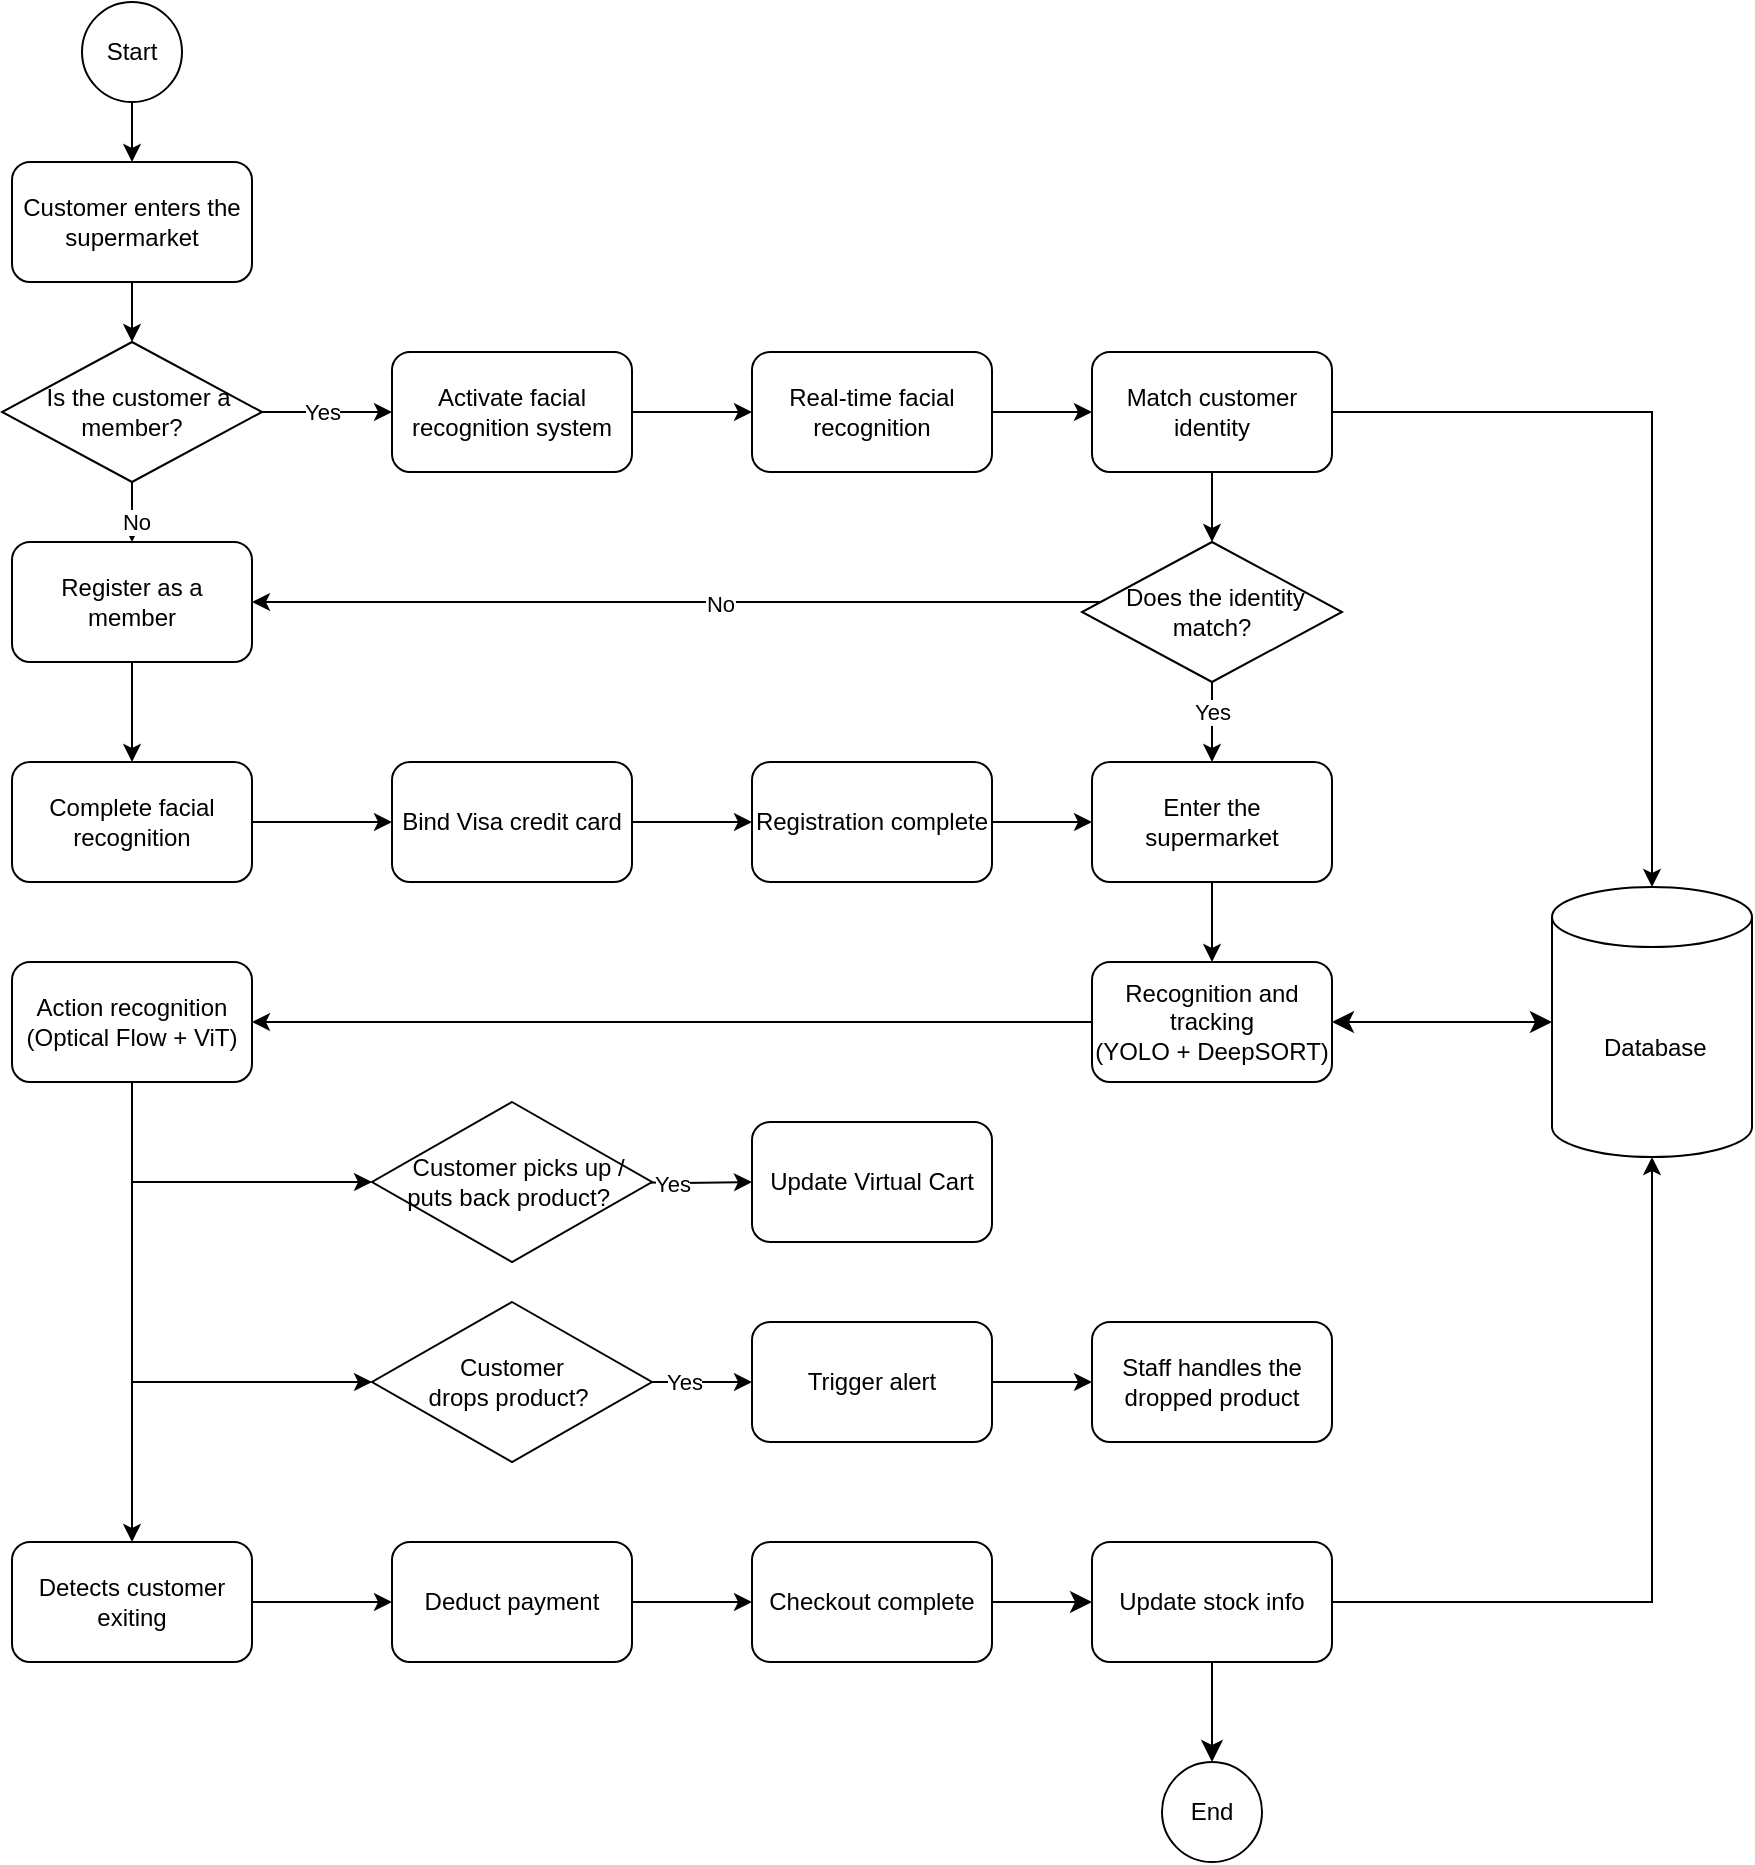 <mxfile version="26.0.8">
  <diagram id="C5RBs43oDa-KdzZeNtuy" name="Page-1">
    <mxGraphModel dx="714" dy="907" grid="1" gridSize="10" guides="1" tooltips="1" connect="1" arrows="1" fold="1" page="1" pageScale="1" pageWidth="827" pageHeight="1169" math="0" shadow="0">
      <root>
        <mxCell id="WIyWlLk6GJQsqaUBKTNV-0" />
        <mxCell id="WIyWlLk6GJQsqaUBKTNV-1" parent="WIyWlLk6GJQsqaUBKTNV-0" />
        <mxCell id="DH9YnwBXeE9jykHtQt9v-0" value="&lt;div&gt;&lt;p class=&quot;p1&quot;&gt;Start&lt;/p&gt;&lt;/div&gt;" style="ellipse;whiteSpace=wrap;html=1;aspect=fixed;" parent="WIyWlLk6GJQsqaUBKTNV-1" vertex="1">
          <mxGeometry x="105" y="60" width="50" height="50" as="geometry" />
        </mxCell>
        <mxCell id="DH9YnwBXeE9jykHtQt9v-9" value="" style="edgeStyle=orthogonalEdgeStyle;rounded=0;orthogonalLoop=1;jettySize=auto;html=1;" parent="WIyWlLk6GJQsqaUBKTNV-1" source="DH9YnwBXeE9jykHtQt9v-1" target="DH9YnwBXeE9jykHtQt9v-4" edge="1">
          <mxGeometry relative="1" as="geometry" />
        </mxCell>
        <mxCell id="DH9YnwBXeE9jykHtQt9v-1" value="&lt;p class=&quot;p1&quot;&gt;Customer enters the supermarket&lt;/p&gt;" style="rounded=1;whiteSpace=wrap;html=1;" parent="WIyWlLk6GJQsqaUBKTNV-1" vertex="1">
          <mxGeometry x="70" y="140" width="120" height="60" as="geometry" />
        </mxCell>
        <mxCell id="DH9YnwBXeE9jykHtQt9v-11" value="" style="edgeStyle=orthogonalEdgeStyle;rounded=0;orthogonalLoop=1;jettySize=auto;html=1;" parent="WIyWlLk6GJQsqaUBKTNV-1" source="DH9YnwBXeE9jykHtQt9v-2" target="DH9YnwBXeE9jykHtQt9v-10" edge="1">
          <mxGeometry relative="1" as="geometry" />
        </mxCell>
        <mxCell id="DH9YnwBXeE9jykHtQt9v-2" value="&lt;p class=&quot;p1&quot;&gt;Activate facial recognition system&lt;/p&gt;" style="rounded=1;whiteSpace=wrap;html=1;" parent="WIyWlLk6GJQsqaUBKTNV-1" vertex="1">
          <mxGeometry x="260" y="235" width="120" height="60" as="geometry" />
        </mxCell>
        <mxCell id="DH9YnwBXeE9jykHtQt9v-24" value="" style="edgeStyle=orthogonalEdgeStyle;rounded=0;orthogonalLoop=1;jettySize=auto;html=1;" parent="WIyWlLk6GJQsqaUBKTNV-1" source="DH9YnwBXeE9jykHtQt9v-4" target="DH9YnwBXeE9jykHtQt9v-23" edge="1">
          <mxGeometry relative="1" as="geometry" />
        </mxCell>
        <mxCell id="DH9YnwBXeE9jykHtQt9v-25" value="No" style="edgeLabel;html=1;align=center;verticalAlign=middle;resizable=0;points=[];" parent="DH9YnwBXeE9jykHtQt9v-24" vertex="1" connectable="0">
          <mxGeometry x="-0.224" y="2" relative="1" as="geometry">
            <mxPoint as="offset" />
          </mxGeometry>
        </mxCell>
        <mxCell id="DH9YnwBXeE9jykHtQt9v-4" value="&lt;p class=&quot;p1&quot;&gt;&amp;nbsp; Is the customer a member?&lt;/p&gt;" style="rhombus;whiteSpace=wrap;html=1;" parent="WIyWlLk6GJQsqaUBKTNV-1" vertex="1">
          <mxGeometry x="65" y="230" width="130" height="70" as="geometry" />
        </mxCell>
        <mxCell id="DH9YnwBXeE9jykHtQt9v-5" value="" style="endArrow=classic;html=1;rounded=0;exitX=1;exitY=0.5;exitDx=0;exitDy=0;entryX=0;entryY=0.5;entryDx=0;entryDy=0;" parent="WIyWlLk6GJQsqaUBKTNV-1" source="DH9YnwBXeE9jykHtQt9v-4" target="DH9YnwBXeE9jykHtQt9v-2" edge="1">
          <mxGeometry width="50" height="50" relative="1" as="geometry">
            <mxPoint x="310" y="270" as="sourcePoint" />
            <mxPoint x="360" y="220" as="targetPoint" />
          </mxGeometry>
        </mxCell>
        <mxCell id="DH9YnwBXeE9jykHtQt9v-6" value="Yes" style="edgeLabel;html=1;align=center;verticalAlign=middle;resizable=0;points=[];" parent="DH9YnwBXeE9jykHtQt9v-5" vertex="1" connectable="0">
          <mxGeometry x="-0.093" y="7" relative="1" as="geometry">
            <mxPoint y="7" as="offset" />
          </mxGeometry>
        </mxCell>
        <mxCell id="DH9YnwBXeE9jykHtQt9v-8" value="" style="endArrow=classic;html=1;rounded=0;exitX=0.5;exitY=1;exitDx=0;exitDy=0;" parent="WIyWlLk6GJQsqaUBKTNV-1" source="DH9YnwBXeE9jykHtQt9v-0" target="DH9YnwBXeE9jykHtQt9v-1" edge="1">
          <mxGeometry width="50" height="50" relative="1" as="geometry">
            <mxPoint x="310" y="270" as="sourcePoint" />
            <mxPoint x="360" y="220" as="targetPoint" />
          </mxGeometry>
        </mxCell>
        <mxCell id="DH9YnwBXeE9jykHtQt9v-13" value="" style="edgeStyle=orthogonalEdgeStyle;rounded=0;orthogonalLoop=1;jettySize=auto;html=1;" parent="WIyWlLk6GJQsqaUBKTNV-1" source="DH9YnwBXeE9jykHtQt9v-10" target="DH9YnwBXeE9jykHtQt9v-12" edge="1">
          <mxGeometry relative="1" as="geometry" />
        </mxCell>
        <mxCell id="DH9YnwBXeE9jykHtQt9v-10" value="&lt;br&gt;Real-time facial recognition&lt;div&gt;&lt;br/&gt;&lt;/div&gt;" style="whiteSpace=wrap;html=1;rounded=1;" parent="WIyWlLk6GJQsqaUBKTNV-1" vertex="1">
          <mxGeometry x="440" y="235" width="120" height="60" as="geometry" />
        </mxCell>
        <mxCell id="DH9YnwBXeE9jykHtQt9v-15" value="" style="edgeStyle=orthogonalEdgeStyle;rounded=0;orthogonalLoop=1;jettySize=auto;html=1;" parent="WIyWlLk6GJQsqaUBKTNV-1" source="DH9YnwBXeE9jykHtQt9v-12" target="DH9YnwBXeE9jykHtQt9v-14" edge="1">
          <mxGeometry relative="1" as="geometry" />
        </mxCell>
        <mxCell id="DH9YnwBXeE9jykHtQt9v-26" value="" style="edgeStyle=orthogonalEdgeStyle;rounded=0;orthogonalLoop=1;jettySize=auto;html=1;" parent="WIyWlLk6GJQsqaUBKTNV-1" source="DH9YnwBXeE9jykHtQt9v-12" target="DH9YnwBXeE9jykHtQt9v-22" edge="1">
          <mxGeometry relative="1" as="geometry" />
        </mxCell>
        <mxCell id="DH9YnwBXeE9jykHtQt9v-12" value="&lt;p class=&quot;p1&quot;&gt;Match customer identity&lt;/p&gt;" style="whiteSpace=wrap;html=1;rounded=1;" parent="WIyWlLk6GJQsqaUBKTNV-1" vertex="1">
          <mxGeometry x="610" y="235" width="120" height="60" as="geometry" />
        </mxCell>
        <mxCell id="DH9YnwBXeE9jykHtQt9v-14" value="&amp;nbsp;Database" style="shape=cylinder3;whiteSpace=wrap;html=1;boundedLbl=1;backgroundOutline=1;size=15;" parent="WIyWlLk6GJQsqaUBKTNV-1" vertex="1">
          <mxGeometry x="840" y="502.5" width="100" height="135" as="geometry" />
        </mxCell>
        <mxCell id="DH9YnwBXeE9jykHtQt9v-27" value="" style="edgeStyle=orthogonalEdgeStyle;rounded=0;orthogonalLoop=1;jettySize=auto;html=1;" parent="WIyWlLk6GJQsqaUBKTNV-1" source="DH9YnwBXeE9jykHtQt9v-22" target="DH9YnwBXeE9jykHtQt9v-23" edge="1">
          <mxGeometry relative="1" as="geometry">
            <Array as="points">
              <mxPoint x="470" y="360" />
              <mxPoint x="470" y="360" />
            </Array>
          </mxGeometry>
        </mxCell>
        <mxCell id="DH9YnwBXeE9jykHtQt9v-28" value="No" style="edgeLabel;html=1;align=center;verticalAlign=middle;resizable=0;points=[];" parent="DH9YnwBXeE9jykHtQt9v-27" vertex="1" connectable="0">
          <mxGeometry x="-0.1" y="1" relative="1" as="geometry">
            <mxPoint as="offset" />
          </mxGeometry>
        </mxCell>
        <mxCell id="DH9YnwBXeE9jykHtQt9v-30" value="" style="edgeStyle=orthogonalEdgeStyle;rounded=0;orthogonalLoop=1;jettySize=auto;html=1;" parent="WIyWlLk6GJQsqaUBKTNV-1" source="DH9YnwBXeE9jykHtQt9v-22" target="DH9YnwBXeE9jykHtQt9v-29" edge="1">
          <mxGeometry relative="1" as="geometry" />
        </mxCell>
        <mxCell id="DH9YnwBXeE9jykHtQt9v-31" value="Yes" style="edgeLabel;html=1;align=center;verticalAlign=middle;resizable=0;points=[];" parent="DH9YnwBXeE9jykHtQt9v-30" vertex="1" connectable="0">
          <mxGeometry x="-0.247" relative="1" as="geometry">
            <mxPoint as="offset" />
          </mxGeometry>
        </mxCell>
        <mxCell id="DH9YnwBXeE9jykHtQt9v-22" value="&amp;nbsp;Does the identity match?" style="rhombus;whiteSpace=wrap;html=1;" parent="WIyWlLk6GJQsqaUBKTNV-1" vertex="1">
          <mxGeometry x="605" y="330" width="130" height="70" as="geometry" />
        </mxCell>
        <mxCell id="DH9YnwBXeE9jykHtQt9v-33" value="" style="edgeStyle=orthogonalEdgeStyle;rounded=0;orthogonalLoop=1;jettySize=auto;html=1;" parent="WIyWlLk6GJQsqaUBKTNV-1" source="DH9YnwBXeE9jykHtQt9v-23" target="DH9YnwBXeE9jykHtQt9v-32" edge="1">
          <mxGeometry relative="1" as="geometry" />
        </mxCell>
        <mxCell id="DH9YnwBXeE9jykHtQt9v-23" value="&lt;p class=&quot;p1&quot;&gt;Register as a member&lt;/p&gt;" style="rounded=1;whiteSpace=wrap;html=1;" parent="WIyWlLk6GJQsqaUBKTNV-1" vertex="1">
          <mxGeometry x="70" y="330" width="120" height="60" as="geometry" />
        </mxCell>
        <mxCell id="DH9YnwBXeE9jykHtQt9v-40" value="" style="edgeStyle=orthogonalEdgeStyle;rounded=0;orthogonalLoop=1;jettySize=auto;html=1;" parent="WIyWlLk6GJQsqaUBKTNV-1" source="DH9YnwBXeE9jykHtQt9v-29" target="DH9YnwBXeE9jykHtQt9v-39" edge="1">
          <mxGeometry relative="1" as="geometry" />
        </mxCell>
        <mxCell id="DH9YnwBXeE9jykHtQt9v-29" value="&lt;p class=&quot;p1&quot;&gt;Enter the supermarket&lt;/p&gt;" style="rounded=1;whiteSpace=wrap;html=1;" parent="WIyWlLk6GJQsqaUBKTNV-1" vertex="1">
          <mxGeometry x="610" y="440" width="120" height="60" as="geometry" />
        </mxCell>
        <mxCell id="DH9YnwBXeE9jykHtQt9v-35" value="" style="edgeStyle=orthogonalEdgeStyle;rounded=0;orthogonalLoop=1;jettySize=auto;html=1;" parent="WIyWlLk6GJQsqaUBKTNV-1" source="DH9YnwBXeE9jykHtQt9v-32" target="DH9YnwBXeE9jykHtQt9v-34" edge="1">
          <mxGeometry relative="1" as="geometry" />
        </mxCell>
        <mxCell id="DH9YnwBXeE9jykHtQt9v-32" value="&lt;p class=&quot;p1&quot;&gt;Complete facial recognition&lt;/p&gt;" style="whiteSpace=wrap;html=1;rounded=1;" parent="WIyWlLk6GJQsqaUBKTNV-1" vertex="1">
          <mxGeometry x="70" y="440" width="120" height="60" as="geometry" />
        </mxCell>
        <mxCell id="DH9YnwBXeE9jykHtQt9v-37" value="" style="edgeStyle=orthogonalEdgeStyle;rounded=0;orthogonalLoop=1;jettySize=auto;html=1;" parent="WIyWlLk6GJQsqaUBKTNV-1" source="DH9YnwBXeE9jykHtQt9v-34" target="DH9YnwBXeE9jykHtQt9v-36" edge="1">
          <mxGeometry relative="1" as="geometry" />
        </mxCell>
        <mxCell id="DH9YnwBXeE9jykHtQt9v-34" value="&lt;p class=&quot;p1&quot;&gt;Bind Visa credit card&lt;/p&gt;" style="whiteSpace=wrap;html=1;rounded=1;" parent="WIyWlLk6GJQsqaUBKTNV-1" vertex="1">
          <mxGeometry x="260" y="440" width="120" height="60" as="geometry" />
        </mxCell>
        <mxCell id="DH9YnwBXeE9jykHtQt9v-38" value="" style="edgeStyle=orthogonalEdgeStyle;rounded=0;orthogonalLoop=1;jettySize=auto;html=1;" parent="WIyWlLk6GJQsqaUBKTNV-1" source="DH9YnwBXeE9jykHtQt9v-36" target="DH9YnwBXeE9jykHtQt9v-29" edge="1">
          <mxGeometry relative="1" as="geometry" />
        </mxCell>
        <mxCell id="DH9YnwBXeE9jykHtQt9v-36" value="&lt;p class=&quot;p1&quot;&gt;Registration complete&lt;/p&gt;" style="whiteSpace=wrap;html=1;rounded=1;" parent="WIyWlLk6GJQsqaUBKTNV-1" vertex="1">
          <mxGeometry x="440" y="440" width="120" height="60" as="geometry" />
        </mxCell>
        <mxCell id="DH9YnwBXeE9jykHtQt9v-42" value="" style="edgeStyle=orthogonalEdgeStyle;rounded=0;orthogonalLoop=1;jettySize=auto;html=1;" parent="WIyWlLk6GJQsqaUBKTNV-1" source="DH9YnwBXeE9jykHtQt9v-39" target="DH9YnwBXeE9jykHtQt9v-41" edge="1">
          <mxGeometry relative="1" as="geometry" />
        </mxCell>
        <mxCell id="DH9YnwBXeE9jykHtQt9v-39" value="Recognition and tracking&lt;div&gt;(YOLO + DeepSORT)&lt;/div&gt;" style="whiteSpace=wrap;html=1;rounded=1;" parent="WIyWlLk6GJQsqaUBKTNV-1" vertex="1">
          <mxGeometry x="610" y="540" width="120" height="60" as="geometry" />
        </mxCell>
        <mxCell id="DH9YnwBXeE9jykHtQt9v-59" value="" style="edgeStyle=orthogonalEdgeStyle;rounded=0;orthogonalLoop=1;jettySize=auto;html=1;" parent="WIyWlLk6GJQsqaUBKTNV-1" source="DH9YnwBXeE9jykHtQt9v-41" target="DH9YnwBXeE9jykHtQt9v-58" edge="1">
          <mxGeometry relative="1" as="geometry" />
        </mxCell>
        <mxCell id="DH9YnwBXeE9jykHtQt9v-41" value="Action recognition&lt;div&gt;(&lt;span style=&quot;background-color: transparent; color: light-dark(rgb(0, 0, 0), rgb(255, 255, 255));&quot;&gt;Optical Flow + ViT)&lt;/span&gt;&lt;/div&gt;" style="whiteSpace=wrap;html=1;rounded=1;" parent="WIyWlLk6GJQsqaUBKTNV-1" vertex="1">
          <mxGeometry x="70" y="540" width="120" height="60" as="geometry" />
        </mxCell>
        <mxCell id="DH9YnwBXeE9jykHtQt9v-49" value="" style="edgeStyle=orthogonalEdgeStyle;rounded=0;orthogonalLoop=1;jettySize=auto;html=1;" parent="WIyWlLk6GJQsqaUBKTNV-1" target="DH9YnwBXeE9jykHtQt9v-48" edge="1">
          <mxGeometry relative="1" as="geometry">
            <mxPoint x="370" y="650.0" as="sourcePoint" />
          </mxGeometry>
        </mxCell>
        <mxCell id="DH9YnwBXeE9jykHtQt9v-63" value="Yes" style="edgeLabel;html=1;align=center;verticalAlign=middle;resizable=0;points=[];" parent="DH9YnwBXeE9jykHtQt9v-49" vertex="1" connectable="0">
          <mxGeometry x="-0.263" y="-3" relative="1" as="geometry">
            <mxPoint x="4" y="-3" as="offset" />
          </mxGeometry>
        </mxCell>
        <mxCell id="DH9YnwBXeE9jykHtQt9v-45" value="" style="endArrow=classic;html=1;rounded=0;exitX=0.75;exitY=1;exitDx=0;exitDy=0;entryX=0;entryY=0.5;entryDx=0;entryDy=0;" parent="WIyWlLk6GJQsqaUBKTNV-1" target="DH9YnwBXeE9jykHtQt9v-60" edge="1">
          <mxGeometry width="50" height="50" relative="1" as="geometry">
            <mxPoint x="130" y="600" as="sourcePoint" />
            <mxPoint x="220" y="650.0" as="targetPoint" />
            <Array as="points">
              <mxPoint x="130" y="630" />
              <mxPoint x="130" y="650" />
            </Array>
          </mxGeometry>
        </mxCell>
        <mxCell id="DH9YnwBXeE9jykHtQt9v-48" value="Update&amp;nbsp;&lt;span style=&quot;background-color: transparent; color: light-dark(rgb(0, 0, 0), rgb(255, 255, 255));&quot;&gt;Virtual Cart&lt;/span&gt;" style="whiteSpace=wrap;html=1;rounded=1;" parent="WIyWlLk6GJQsqaUBKTNV-1" vertex="1">
          <mxGeometry x="440" y="620" width="120" height="60" as="geometry" />
        </mxCell>
        <mxCell id="DH9YnwBXeE9jykHtQt9v-55" value="" style="edgeStyle=orthogonalEdgeStyle;rounded=0;orthogonalLoop=1;jettySize=auto;html=1;exitX=1;exitY=0.5;exitDx=0;exitDy=0;entryX=0;entryY=0.5;entryDx=0;entryDy=0;" parent="WIyWlLk6GJQsqaUBKTNV-1" target="DH9YnwBXeE9jykHtQt9v-54" edge="1" source="DH9YnwBXeE9jykHtQt9v-62">
          <mxGeometry relative="1" as="geometry">
            <mxPoint x="370" y="830.0" as="sourcePoint" />
            <Array as="points">
              <mxPoint x="410" y="750" />
              <mxPoint x="410" y="750" />
            </Array>
          </mxGeometry>
        </mxCell>
        <mxCell id="DH9YnwBXeE9jykHtQt9v-65" value="Yes" style="edgeLabel;html=1;align=center;verticalAlign=middle;resizable=0;points=[];" parent="DH9YnwBXeE9jykHtQt9v-55" vertex="1" connectable="0">
          <mxGeometry x="-0.078" y="1" relative="1" as="geometry">
            <mxPoint x="-7" y="1" as="offset" />
          </mxGeometry>
        </mxCell>
        <mxCell id="DH9YnwBXeE9jykHtQt9v-57" value="" style="edgeStyle=orthogonalEdgeStyle;rounded=0;orthogonalLoop=1;jettySize=auto;html=1;" parent="WIyWlLk6GJQsqaUBKTNV-1" source="DH9YnwBXeE9jykHtQt9v-54" target="DH9YnwBXeE9jykHtQt9v-56" edge="1">
          <mxGeometry relative="1" as="geometry" />
        </mxCell>
        <mxCell id="DH9YnwBXeE9jykHtQt9v-54" value="&lt;p class=&quot;p1&quot;&gt;Trigger alert&lt;/p&gt;" style="whiteSpace=wrap;html=1;rounded=1;" parent="WIyWlLk6GJQsqaUBKTNV-1" vertex="1">
          <mxGeometry x="440" y="720" width="120" height="60" as="geometry" />
        </mxCell>
        <mxCell id="DH9YnwBXeE9jykHtQt9v-56" value="&lt;p class=&quot;p1&quot;&gt;Staff handles the dropped product&lt;/p&gt;" style="whiteSpace=wrap;html=1;rounded=1;" parent="WIyWlLk6GJQsqaUBKTNV-1" vertex="1">
          <mxGeometry x="610" y="720" width="120" height="60" as="geometry" />
        </mxCell>
        <mxCell id="DH9YnwBXeE9jykHtQt9v-71" value="" style="edgeStyle=orthogonalEdgeStyle;rounded=0;orthogonalLoop=1;jettySize=auto;html=1;" parent="WIyWlLk6GJQsqaUBKTNV-1" source="DH9YnwBXeE9jykHtQt9v-58" target="DH9YnwBXeE9jykHtQt9v-70" edge="1">
          <mxGeometry relative="1" as="geometry" />
        </mxCell>
        <mxCell id="DH9YnwBXeE9jykHtQt9v-58" value="&lt;p class=&quot;p1&quot;&gt;D&lt;span style=&quot;background-color: transparent; color: light-dark(rgb(0, 0, 0), rgb(255, 255, 255));&quot;&gt;etects customer exiting&lt;/span&gt;&lt;/p&gt;" style="whiteSpace=wrap;html=1;rounded=1;" parent="WIyWlLk6GJQsqaUBKTNV-1" vertex="1">
          <mxGeometry x="70" y="830" width="120" height="60" as="geometry" />
        </mxCell>
        <mxCell id="DH9YnwBXeE9jykHtQt9v-60" value="&lt;p class=&quot;p1&quot;&gt;&amp;nbsp; Customer picks up / puts back&amp;nbsp;&lt;span style=&quot;background-color: transparent; color: light-dark(rgb(0, 0, 0), rgb(255, 255, 255));&quot;&gt;product?&lt;/span&gt;&lt;span style=&quot;background-color: transparent; color: light-dark(rgb(0, 0, 0), rgb(255, 255, 255));&quot; class=&quot;Apple-converted-space&quot;&gt;&amp;nbsp;&lt;/span&gt;&lt;/p&gt;" style="rhombus;whiteSpace=wrap;html=1;" parent="WIyWlLk6GJQsqaUBKTNV-1" vertex="1">
          <mxGeometry x="250" y="610" width="140" height="80" as="geometry" />
        </mxCell>
        <mxCell id="DH9YnwBXeE9jykHtQt9v-62" value="Customer drops&amp;nbsp;&lt;span style=&quot;color: light-dark(rgb(0, 0, 0), rgb(255, 255, 255)); background-color: transparent;&quot;&gt;product?&lt;/span&gt;&lt;span style=&quot;color: light-dark(rgb(0, 0, 0), rgb(255, 255, 255)); background-color: transparent;&quot; class=&quot;Apple-converted-space&quot;&gt;&amp;nbsp;&lt;/span&gt;" style="rhombus;whiteSpace=wrap;html=1;" parent="WIyWlLk6GJQsqaUBKTNV-1" vertex="1">
          <mxGeometry x="250" y="710" width="140" height="80" as="geometry" />
        </mxCell>
        <mxCell id="DH9YnwBXeE9jykHtQt9v-77" value="" style="edgeStyle=orthogonalEdgeStyle;rounded=0;orthogonalLoop=1;jettySize=auto;html=1;" parent="WIyWlLk6GJQsqaUBKTNV-1" source="DH9YnwBXeE9jykHtQt9v-70" target="DH9YnwBXeE9jykHtQt9v-76" edge="1">
          <mxGeometry relative="1" as="geometry" />
        </mxCell>
        <mxCell id="DH9YnwBXeE9jykHtQt9v-70" value="&lt;p class=&quot;p1&quot;&gt;Deduct payment&lt;/p&gt;" style="whiteSpace=wrap;html=1;rounded=1;" parent="WIyWlLk6GJQsqaUBKTNV-1" vertex="1">
          <mxGeometry x="260" y="830" width="120" height="60" as="geometry" />
        </mxCell>
        <mxCell id="uuW5us353HKHIxsga8VK-8" value="" style="edgeStyle=none;curved=1;rounded=0;orthogonalLoop=1;jettySize=auto;html=1;fontSize=12;startSize=8;endSize=8;" edge="1" parent="WIyWlLk6GJQsqaUBKTNV-1" source="DH9YnwBXeE9jykHtQt9v-76" target="uuW5us353HKHIxsga8VK-7">
          <mxGeometry relative="1" as="geometry" />
        </mxCell>
        <mxCell id="DH9YnwBXeE9jykHtQt9v-76" value="&lt;p class=&quot;p1&quot;&gt;Checkout complete&lt;/p&gt;" style="whiteSpace=wrap;html=1;rounded=1;" parent="WIyWlLk6GJQsqaUBKTNV-1" vertex="1">
          <mxGeometry x="440" y="830" width="120" height="60" as="geometry" />
        </mxCell>
        <mxCell id="DH9YnwBXeE9jykHtQt9v-79" value="&lt;div&gt;&lt;p class=&quot;p1&quot;&gt;End&lt;/p&gt;&lt;/div&gt;" style="ellipse;whiteSpace=wrap;html=1;aspect=fixed;" parent="WIyWlLk6GJQsqaUBKTNV-1" vertex="1">
          <mxGeometry x="645" y="940" width="50" height="50" as="geometry" />
        </mxCell>
        <mxCell id="uuW5us353HKHIxsga8VK-5" value="" style="endArrow=classic;startArrow=classic;html=1;rounded=0;fontSize=12;startSize=8;endSize=8;curved=1;entryX=1;entryY=0.5;entryDx=0;entryDy=0;exitX=0;exitY=0.5;exitDx=0;exitDy=0;exitPerimeter=0;" edge="1" parent="WIyWlLk6GJQsqaUBKTNV-1" source="DH9YnwBXeE9jykHtQt9v-14" target="DH9YnwBXeE9jykHtQt9v-39">
          <mxGeometry width="50" height="50" relative="1" as="geometry">
            <mxPoint x="830" y="630" as="sourcePoint" />
            <mxPoint x="880" y="580" as="targetPoint" />
            <Array as="points" />
          </mxGeometry>
        </mxCell>
        <mxCell id="uuW5us353HKHIxsga8VK-11" value="" style="edgeStyle=none;curved=1;rounded=0;orthogonalLoop=1;jettySize=auto;html=1;fontSize=12;startSize=8;endSize=8;" edge="1" parent="WIyWlLk6GJQsqaUBKTNV-1" source="uuW5us353HKHIxsga8VK-7" target="DH9YnwBXeE9jykHtQt9v-79">
          <mxGeometry relative="1" as="geometry" />
        </mxCell>
        <mxCell id="uuW5us353HKHIxsga8VK-7" value="Update stock info" style="whiteSpace=wrap;html=1;rounded=1;" vertex="1" parent="WIyWlLk6GJQsqaUBKTNV-1">
          <mxGeometry x="610" y="830" width="120" height="60" as="geometry" />
        </mxCell>
        <mxCell id="uuW5us353HKHIxsga8VK-13" value="" style="edgeStyle=orthogonalEdgeStyle;rounded=0;orthogonalLoop=1;jettySize=auto;html=1;entryX=0.5;entryY=1;entryDx=0;entryDy=0;entryPerimeter=0;exitX=1;exitY=0.5;exitDx=0;exitDy=0;" edge="1" parent="WIyWlLk6GJQsqaUBKTNV-1" source="uuW5us353HKHIxsga8VK-7" target="DH9YnwBXeE9jykHtQt9v-14">
          <mxGeometry relative="1" as="geometry">
            <mxPoint x="740" y="950" as="sourcePoint" />
            <mxPoint x="910" y="1198" as="targetPoint" />
          </mxGeometry>
        </mxCell>
        <mxCell id="uuW5us353HKHIxsga8VK-14" value="" style="endArrow=classic;html=1;rounded=0;exitX=0.5;exitY=1;exitDx=0;exitDy=0;entryX=0;entryY=0.5;entryDx=0;entryDy=0;" edge="1" parent="WIyWlLk6GJQsqaUBKTNV-1" source="DH9YnwBXeE9jykHtQt9v-41" target="DH9YnwBXeE9jykHtQt9v-62">
          <mxGeometry width="50" height="50" relative="1" as="geometry">
            <mxPoint x="130" y="710" as="sourcePoint" />
            <mxPoint x="230" y="760" as="targetPoint" />
            <Array as="points">
              <mxPoint x="130" y="750" />
            </Array>
          </mxGeometry>
        </mxCell>
      </root>
    </mxGraphModel>
  </diagram>
</mxfile>
